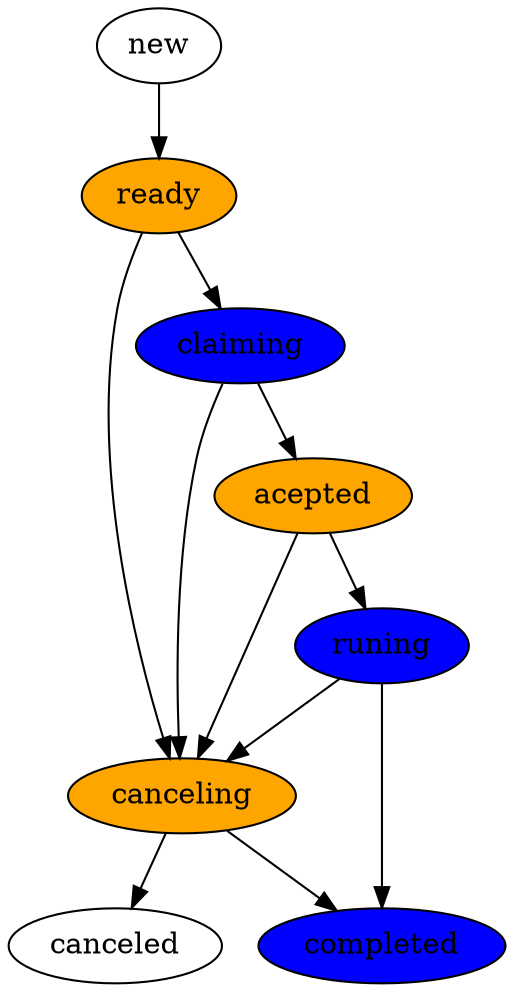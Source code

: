 digraph arbeitspacket {
    new -> ready;
    runing -> completed;
    ready-> canceling;
    claiming -> canceling; 
    acepted -> canceling;
    runing -> canceling;
    canceling -> canceled;
    canceling -> completed;
    ready -> claiming -> acepted -> runing;


    canceling [style=filled,fillcolor=orange];
    ready [style=filled,fillcolor=orange];
    claiming [style=filled,fillcolor=blue];
    acepted [style=filled,fillcolor=orange];
    runing [style=filled,fillcolor=blue];
    completed [style=filled,fillcolor=blue];
}
